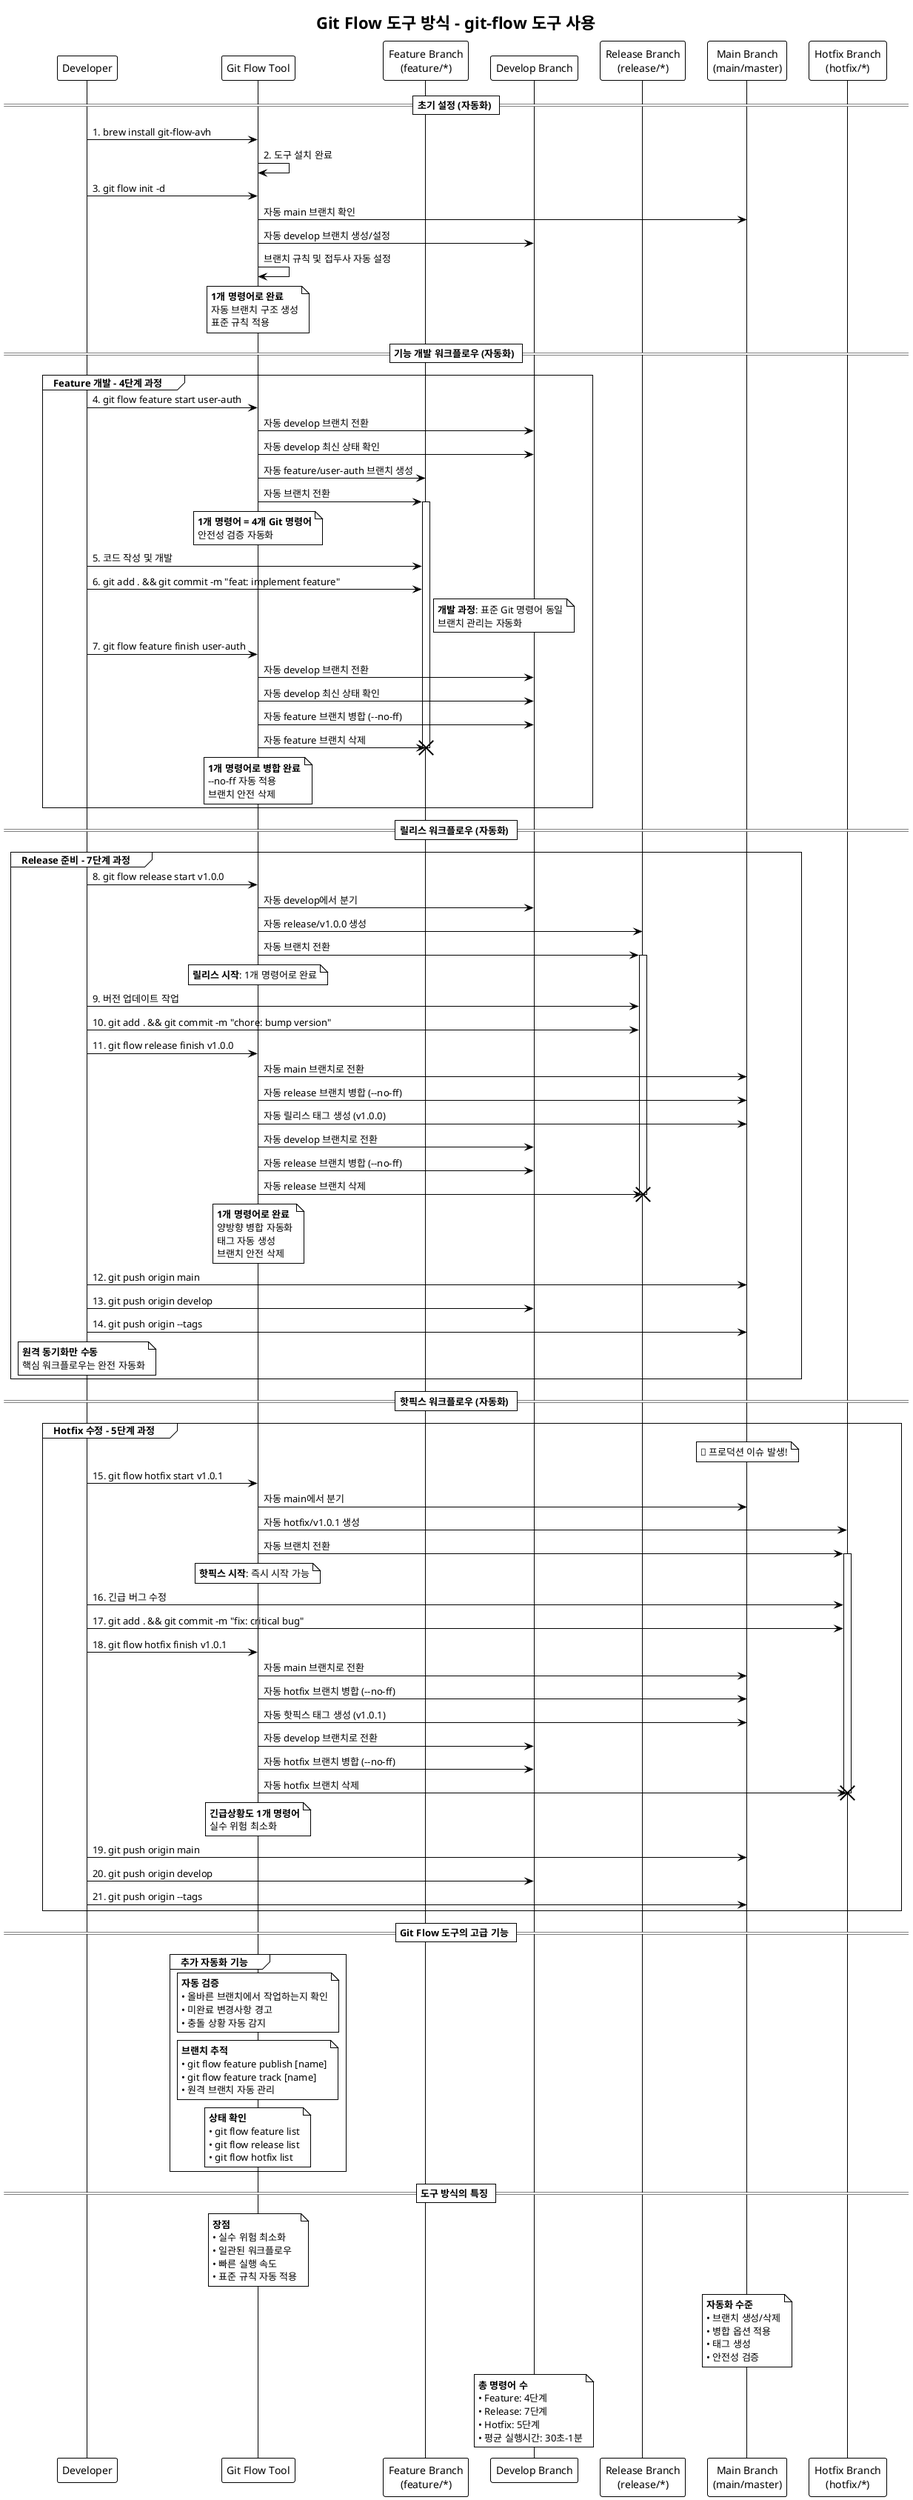 @startuml GitFlowToolWorkflow
!theme plain

participant "Developer" as Dev
participant "Git Flow Tool" as Tool
participant "Feature Branch\n(feature/*)" as Feature
participant "Develop Branch" as Develop
participant "Release Branch\n(release/*)" as Release
participant "Main Branch\n(main/master)" as Main
participant "Hotfix Branch\n(hotfix/*)" as Hotfix

title Git Flow 도구 방식 - git-flow 도구 사용

== 초기 설정 (자동화) ==
Dev -> Tool: 1. brew install git-flow-avh
Tool -> Tool: 2. 도구 설치 완료
Dev -> Tool: 3. git flow init -d
Tool -> Main: 자동 main 브랜치 확인
Tool -> Develop: 자동 develop 브랜치 생성/설정
Tool -> Tool: 브랜치 규칙 및 접두사 자동 설정
Note over Tool: **1개 명령어로 완료**\n자동 브랜치 구조 생성\n표준 규칙 적용

== 기능 개발 워크플로우 (자동화) ==
group Feature 개발 - 4단계 과정
    Dev -> Tool: 4. git flow feature start user-auth
    Tool -> Develop: 자동 develop 브랜치 전환
    Tool -> Develop: 자동 develop 최신 상태 확인
    Tool -> Feature: 자동 feature/user-auth 브랜치 생성
    Tool -> Feature: 자동 브랜치 전환
    Note over Tool: **1개 명령어 = 4개 Git 명령어**\n안전성 검증 자동화
    
    activate Feature
    Dev -> Feature: 5. 코드 작성 및 개발
    Dev -> Feature: 6. git add . && git commit -m "feat: implement feature"
    Note right of Feature: **개발 과정**: 표준 Git 명령어 동일\n브랜치 관리는 자동화
    
    Dev -> Tool: 7. git flow feature finish user-auth
    Tool -> Develop: 자동 develop 브랜치 전환
    Tool -> Develop: 자동 develop 최신 상태 확인
    Tool -> Develop: 자동 feature 브랜치 병합 (--no-ff)
    Tool -> Feature: 자동 feature 브랜치 삭제
    deactivate Feature
    destroy Feature
    Note over Tool: **1개 명령어로 병합 완료**\n--no-ff 자동 적용\n브랜치 안전 삭제
end group

== 릴리스 워크플로우 (자동화) ==
group Release 준비 - 7단계 과정
    Dev -> Tool: 8. git flow release start v1.0.0
    Tool -> Develop: 자동 develop에서 분기
    Tool -> Release: 자동 release/v1.0.0 생성
    Tool -> Release: 자동 브랜치 전환
    Note over Tool: **릴리스 시작**: 1개 명령어로 완료
    
    activate Release
    Dev -> Release: 9. 버전 업데이트 작업
    Dev -> Release: 10. git add . && git commit -m "chore: bump version"
    
    Dev -> Tool: 11. git flow release finish v1.0.0
    Tool -> Main: 자동 main 브랜치로 전환
    Tool -> Main: 자동 release 브랜치 병합 (--no-ff)
    Tool -> Main: 자동 릴리스 태그 생성 (v1.0.0)
    Tool -> Develop: 자동 develop 브랜치로 전환
    Tool -> Develop: 자동 release 브랜치 병합 (--no-ff)
    Tool -> Release: 자동 release 브랜치 삭제
    deactivate Release
    destroy Release
    Note over Tool: **1개 명령어로 완료**\n양방향 병합 자동화\n태그 자동 생성\n브랜치 안전 삭제
    
    Dev -> Main: 12. git push origin main
    Dev -> Develop: 13. git push origin develop
    Dev -> Main: 14. git push origin --tags
    Note over Dev: **원격 동기화만 수동**\n핵심 워크플로우는 완전 자동화
end group

== 핫픽스 워크플로우 (자동화) ==
group Hotfix 수정 - 5단계 과정
    Note over Main: 🚨 프로덕션 이슈 발생!
    
    Dev -> Tool: 15. git flow hotfix start v1.0.1
    Tool -> Main: 자동 main에서 분기
    Tool -> Hotfix: 자동 hotfix/v1.0.1 생성
    Tool -> Hotfix: 자동 브랜치 전환
    Note over Tool: **핫픽스 시작**: 즉시 시작 가능
    
    activate Hotfix
    Dev -> Hotfix: 16. 긴급 버그 수정
    Dev -> Hotfix: 17. git add . && git commit -m "fix: critical bug"
    
    Dev -> Tool: 18. git flow hotfix finish v1.0.1
    Tool -> Main: 자동 main 브랜치로 전환
    Tool -> Main: 자동 hotfix 브랜치 병합 (--no-ff)
    Tool -> Main: 자동 핫픽스 태그 생성 (v1.0.1)
    Tool -> Develop: 자동 develop 브랜치로 전환
    Tool -> Develop: 자동 hotfix 브랜치 병합 (--no-ff)
    Tool -> Hotfix: 자동 hotfix 브랜치 삭제
    deactivate Hotfix
    destroy Hotfix
    Note over Tool: **긴급상황도 1개 명령어**\n실수 위험 최소화
    
    Dev -> Main: 19. git push origin main
    Dev -> Develop: 20. git push origin develop
    Dev -> Main: 21. git push origin --tags
end group

== Git Flow 도구의 고급 기능 ==
group 추가 자동화 기능
    Note over Tool: **자동 검증**\n• 올바른 브랜치에서 작업하는지 확인\n• 미완료 변경사항 경고\n• 충돌 상황 자동 감지
    
    Note over Tool: **브랜치 추적**\n• git flow feature publish [name]\n• git flow feature track [name]\n• 원격 브랜치 자동 관리
    
    Note over Tool: **상태 확인**\n• git flow feature list\n• git flow release list\n• git flow hotfix list
end group

== 도구 방식의 특징 ==
Note over Tool: **장점**\n• 실수 위험 최소화\n• 일관된 워크플로우\n• 빠른 실행 속도\n• 표준 규칙 자동 적용
Note over Main: **자동화 수준**\n• 브랜치 생성/삭제\n• 병합 옵션 적용\n• 태그 생성\n• 안전성 검증
Note over Develop: **총 명령어 수**\n• Feature: 4단계\n• Release: 7단계\n• Hotfix: 5단계\n• 평균 실행시간: 30초-1분

@enduml